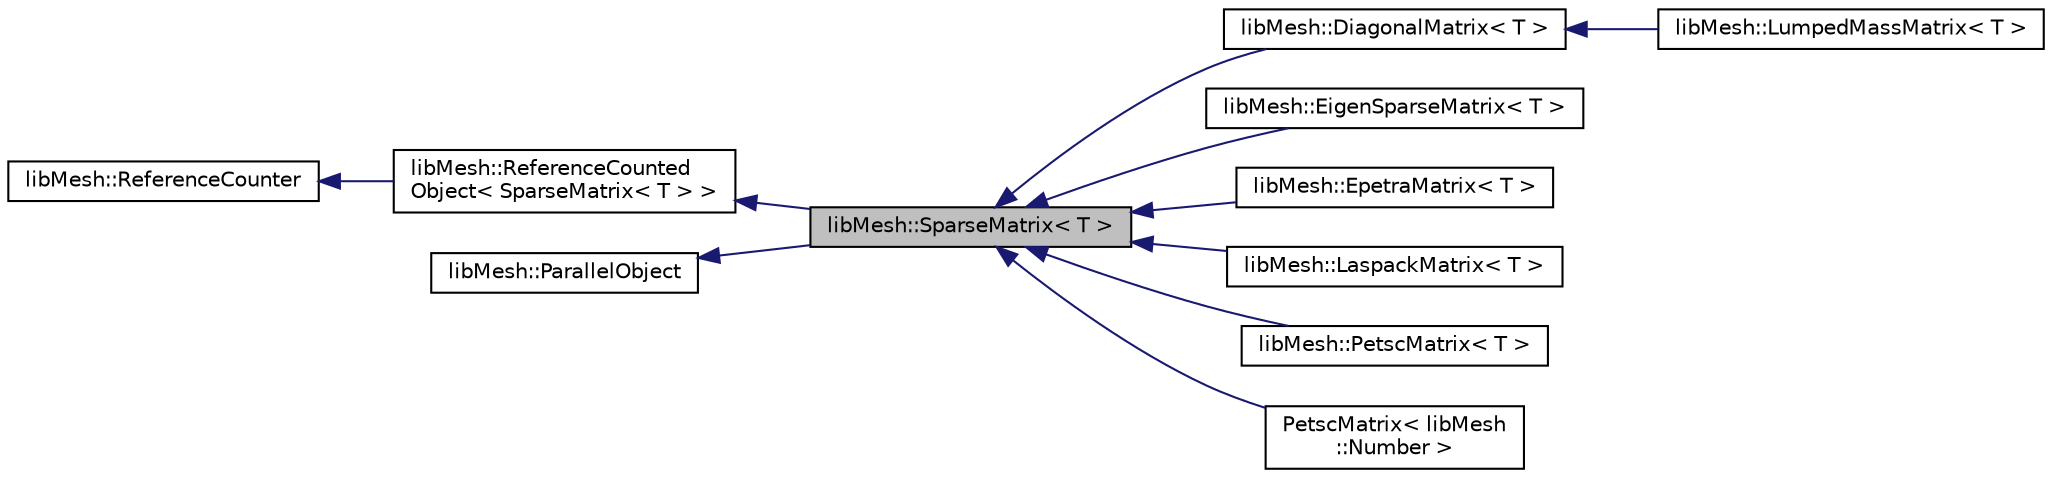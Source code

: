 digraph "libMesh::SparseMatrix&lt; T &gt;"
{
 // INTERACTIVE_SVG=YES
  edge [fontname="Helvetica",fontsize="10",labelfontname="Helvetica",labelfontsize="10"];
  node [fontname="Helvetica",fontsize="10",shape=record];
  rankdir="LR";
  Node1 [label="libMesh::SparseMatrix\< T \>",height=0.2,width=0.4,color="black", fillcolor="grey75", style="filled" fontcolor="black"];
  Node2 -> Node1 [dir="back",color="midnightblue",fontsize="10",style="solid",fontname="Helvetica"];
  Node2 [label="libMesh::ReferenceCounted\lObject\< SparseMatrix\< T \> \>",height=0.2,width=0.4,color="black", fillcolor="white", style="filled",URL="$classlibMesh_1_1ReferenceCountedObject.html"];
  Node3 -> Node2 [dir="back",color="midnightblue",fontsize="10",style="solid",fontname="Helvetica"];
  Node3 [label="libMesh::ReferenceCounter",height=0.2,width=0.4,color="black", fillcolor="white", style="filled",URL="$classlibMesh_1_1ReferenceCounter.html",tooltip="This is the base class for enabling reference counting. "];
  Node4 -> Node1 [dir="back",color="midnightblue",fontsize="10",style="solid",fontname="Helvetica"];
  Node4 [label="libMesh::ParallelObject",height=0.2,width=0.4,color="black", fillcolor="white", style="filled",URL="$classlibMesh_1_1ParallelObject.html",tooltip="An object whose state is distributed along a set of processors. "];
  Node1 -> Node5 [dir="back",color="midnightblue",fontsize="10",style="solid",fontname="Helvetica"];
  Node5 [label="libMesh::DiagonalMatrix\< T \>",height=0.2,width=0.4,color="black", fillcolor="white", style="filled",URL="$classlibMesh_1_1DiagonalMatrix.html",tooltip="对角矩阵类，其底层存储是一个向量 "];
  Node5 -> Node6 [dir="back",color="midnightblue",fontsize="10",style="solid",fontname="Helvetica"];
  Node6 [label="libMesh::LumpedMassMatrix\< T \>",height=0.2,width=0.4,color="black", fillcolor="white", style="filled",URL="$classlibMesh_1_1LumpedMassMatrix.html",tooltip="模板类用于构造集中质量矩阵。 可能还有用于计算与整体系统缩放相关的数量。每当在此类上调用 add 方法时，我们都会将提供的值的绝对值相加到行索引 i 中。 "];
  Node1 -> Node7 [dir="back",color="midnightblue",fontsize="10",style="solid",fontname="Helvetica"];
  Node7 [label="libMesh::EigenSparseMatrix\< T \>",height=0.2,width=0.4,color="black", fillcolor="white", style="filled",URL="$classlibMesh_1_1EigenSparseMatrix.html",tooltip="EigenSparseMatrix 类包装了来自 Eigen 库的稀疏矩阵对象。 "];
  Node1 -> Node8 [dir="back",color="midnightblue",fontsize="10",style="solid",fontname="Helvetica"];
  Node8 [label="libMesh::EpetraMatrix\< T \>",height=0.2,width=0.4,color="black", fillcolor="white", style="filled",URL="$classlibMesh_1_1EpetraMatrix.html",tooltip="此类提供了对Epetra数据结构的并行、稀疏矩阵的友好接口。所有重写的虚拟函数在sparse_matrix.h中都有文档。 "];
  Node1 -> Node9 [dir="back",color="midnightblue",fontsize="10",style="solid",fontname="Helvetica"];
  Node9 [label="libMesh::LaspackMatrix\< T \>",height=0.2,width=0.4,color="black", fillcolor="white", style="filled",URL="$classlibMesh_1_1LaspackMatrix.html",tooltip="LaspackMatrix类封装了Laspack库中的QMatrix对象。 目前，Laspack仅支持实数数据类型，因此这个类是对 SparseMatrix&lt;T&gt; 的全特化，其中 T = Real。 所..."];
  Node1 -> Node10 [dir="back",color="midnightblue",fontsize="10",style="solid",fontname="Helvetica"];
  Node10 [label="libMesh::PetscMatrix\< T \>",height=0.2,width=0.4,color="black", fillcolor="white", style="filled",URL="$classlibMesh_1_1PetscMatrix.html",tooltip="这个类提供了一个方便的接口，用于操作并行稀疏矩阵的 PETSc C 库数据结构。 所有覆盖的虚拟函数都在 sparse_matrix.h 中有详细的文档说明。 "];
  Node1 -> Node11 [dir="back",color="midnightblue",fontsize="10",style="solid",fontname="Helvetica"];
  Node11 [label="PetscMatrix\< libMesh\l::Number \>",height=0.2,width=0.4,color="black", fillcolor="white", style="filled",URL="$classlibMesh_1_1PetscMatrix.html"];
}
